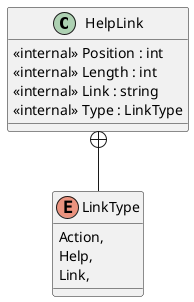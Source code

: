 @startuml
class HelpLink {
    <<internal>> Position : int
    <<internal>> Length : int
    <<internal>> Link : string
    <<internal>> Type : LinkType
}
enum LinkType {
    Action,
    Help,
    Link,
}
HelpLink +-- LinkType
@enduml
